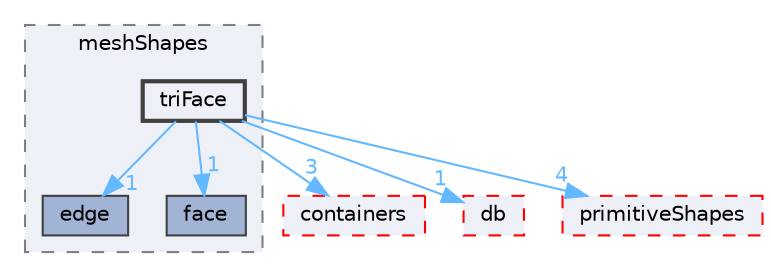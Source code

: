 digraph "src/OpenFOAM/meshes/meshShapes/triFace"
{
 // LATEX_PDF_SIZE
  bgcolor="transparent";
  edge [fontname=Helvetica,fontsize=10,labelfontname=Helvetica,labelfontsize=10];
  node [fontname=Helvetica,fontsize=10,shape=box,height=0.2,width=0.4];
  compound=true
  subgraph clusterdir_b8e2732bc99f8fb2a379dad81aa6030e {
    graph [ bgcolor="#edf0f7", pencolor="grey50", label="meshShapes", fontname=Helvetica,fontsize=10 style="filled,dashed", URL="dir_b8e2732bc99f8fb2a379dad81aa6030e.html",tooltip=""]
  dir_05ec013dcc31a6c6df38dcfca56fa4b9 [label="edge", fillcolor="#a2b4d6", color="grey25", style="filled", URL="dir_05ec013dcc31a6c6df38dcfca56fa4b9.html",tooltip=""];
  dir_900080d28a8d6389dbac680930b6f778 [label="face", fillcolor="#a2b4d6", color="grey25", style="filled", URL="dir_900080d28a8d6389dbac680930b6f778.html",tooltip=""];
  dir_33afe76c80c3d98c51e67e1a5ff12d8d [label="triFace", fillcolor="#edf0f7", color="grey25", style="filled,bold", URL="dir_33afe76c80c3d98c51e67e1a5ff12d8d.html",tooltip=""];
  }
  dir_19d0872053bde092be81d7fe3f56cbf7 [label="containers", fillcolor="#edf0f7", color="red", style="filled,dashed", URL="dir_19d0872053bde092be81d7fe3f56cbf7.html",tooltip=""];
  dir_63c634f7a7cfd679ac26c67fb30fc32f [label="db", fillcolor="#edf0f7", color="red", style="filled,dashed", URL="dir_63c634f7a7cfd679ac26c67fb30fc32f.html",tooltip=""];
  dir_a36ac568b20b0ed2190ed53a491bc296 [label="primitiveShapes", fillcolor="#edf0f7", color="red", style="filled,dashed", URL="dir_a36ac568b20b0ed2190ed53a491bc296.html",tooltip=""];
  dir_33afe76c80c3d98c51e67e1a5ff12d8d->dir_05ec013dcc31a6c6df38dcfca56fa4b9 [headlabel="1", labeldistance=1.5 headhref="dir_004121_001104.html" href="dir_004121_001104.html" color="steelblue1" fontcolor="steelblue1"];
  dir_33afe76c80c3d98c51e67e1a5ff12d8d->dir_19d0872053bde092be81d7fe3f56cbf7 [headlabel="3", labeldistance=1.5 headhref="dir_004121_000669.html" href="dir_004121_000669.html" color="steelblue1" fontcolor="steelblue1"];
  dir_33afe76c80c3d98c51e67e1a5ff12d8d->dir_63c634f7a7cfd679ac26c67fb30fc32f [headlabel="1", labeldistance=1.5 headhref="dir_004121_000817.html" href="dir_004121_000817.html" color="steelblue1" fontcolor="steelblue1"];
  dir_33afe76c80c3d98c51e67e1a5ff12d8d->dir_900080d28a8d6389dbac680930b6f778 [headlabel="1", labeldistance=1.5 headhref="dir_004121_001243.html" href="dir_004121_001243.html" color="steelblue1" fontcolor="steelblue1"];
  dir_33afe76c80c3d98c51e67e1a5ff12d8d->dir_a36ac568b20b0ed2190ed53a491bc296 [headlabel="4", labeldistance=1.5 headhref="dir_004121_003070.html" href="dir_004121_003070.html" color="steelblue1" fontcolor="steelblue1"];
}
